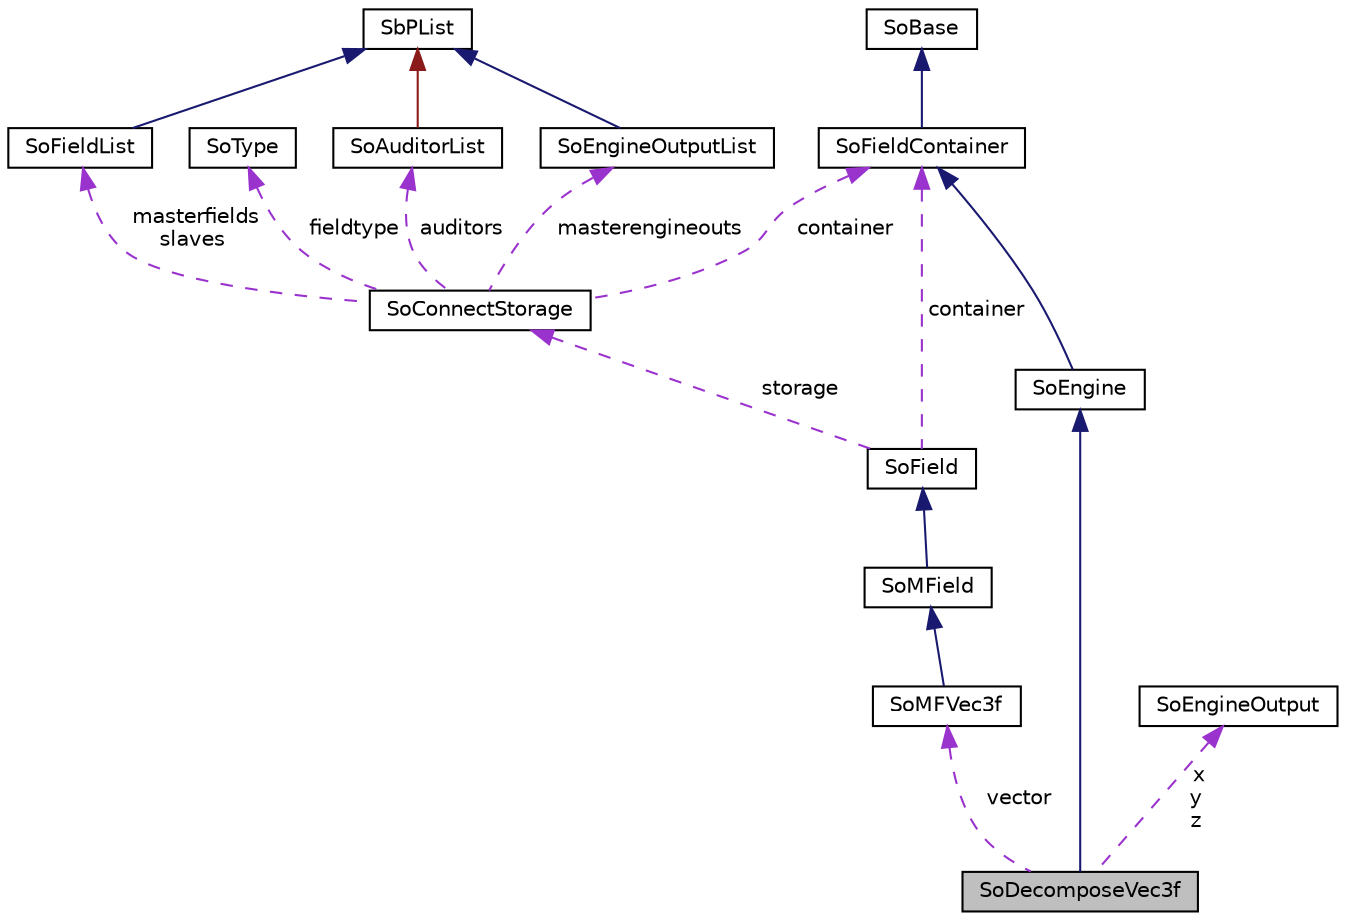 digraph "SoDecomposeVec3f"
{
 // LATEX_PDF_SIZE
  edge [fontname="Helvetica",fontsize="10",labelfontname="Helvetica",labelfontsize="10"];
  node [fontname="Helvetica",fontsize="10",shape=record];
  Node1 [label="SoDecomposeVec3f",height=0.2,width=0.4,color="black", fillcolor="grey75", style="filled", fontcolor="black",tooltip="The SoDecomposeVec3f class is used to decompose 3D vectors into three floats."];
  Node2 -> Node1 [dir="back",color="midnightblue",fontsize="10",style="solid",fontname="Helvetica"];
  Node2 [label="SoEngine",height=0.2,width=0.4,color="black", fillcolor="white", style="filled",URL="$classSoEngine.html",tooltip="SoEngine is the base class for Coin engines."];
  Node3 -> Node2 [dir="back",color="midnightblue",fontsize="10",style="solid",fontname="Helvetica"];
  Node3 [label="SoFieldContainer",height=0.2,width=0.4,color="black", fillcolor="white", style="filled",URL="$classSoFieldContainer.html",tooltip="The SoFieldContainer class is a base class for all classes that contain fields."];
  Node4 -> Node3 [dir="back",color="midnightblue",fontsize="10",style="solid",fontname="Helvetica"];
  Node4 [label="SoBase",height=0.2,width=0.4,color="black", fillcolor="white", style="filled",URL="$classSoBase.html",tooltip="The SoBase class is the top-level superclass for a number of class-hierarchies."];
  Node5 -> Node1 [dir="back",color="darkorchid3",fontsize="10",style="dashed",label=" x\ny\nz" ,fontname="Helvetica"];
  Node5 [label="SoEngineOutput",height=0.2,width=0.4,color="black", fillcolor="white", style="filled",URL="$classSoEngineOutput.html",tooltip="The SoEngineOutput class is the output slots in SoEngine instances."];
  Node6 -> Node1 [dir="back",color="darkorchid3",fontsize="10",style="dashed",label=" vector" ,fontname="Helvetica"];
  Node6 [label="SoMFVec3f",height=0.2,width=0.4,color="black", fillcolor="white", style="filled",URL="$classSoMFVec3f.html",tooltip="The SoMFVec3f class is a container for SbVec3f vectors."];
  Node7 -> Node6 [dir="back",color="midnightblue",fontsize="10",style="solid",fontname="Helvetica"];
  Node7 [label="SoMField",height=0.2,width=0.4,color="black", fillcolor="white", style="filled",URL="$classSoMField.html",tooltip="The SoMField class is the base class for fields which can contain multiple values."];
  Node8 -> Node7 [dir="back",color="midnightblue",fontsize="10",style="solid",fontname="Helvetica"];
  Node8 [label="SoField",height=0.2,width=0.4,color="black", fillcolor="white", style="filled",URL="$classSoField.html",tooltip="The SoField class is the top-level abstract base class for fields."];
  Node3 -> Node8 [dir="back",color="darkorchid3",fontsize="10",style="dashed",label=" container" ,fontname="Helvetica"];
  Node9 -> Node8 [dir="back",color="darkorchid3",fontsize="10",style="dashed",label=" storage" ,fontname="Helvetica"];
  Node9 [label="SoConnectStorage",height=0.2,width=0.4,color="black", fillcolor="white", style="filled",URL="$classSoConnectStorage.html",tooltip=" "];
  Node10 -> Node9 [dir="back",color="darkorchid3",fontsize="10",style="dashed",label=" masterfields\nslaves" ,fontname="Helvetica"];
  Node10 [label="SoFieldList",height=0.2,width=0.4,color="black", fillcolor="white", style="filled",URL="$classSoFieldList.html",tooltip="The SoFieldList class is a container for pointers to SoField objects."];
  Node11 -> Node10 [dir="back",color="midnightblue",fontsize="10",style="solid",fontname="Helvetica"];
  Node11 [label="SbPList",height=0.2,width=0.4,color="black", fillcolor="white", style="filled",URL="$classSbPList.html",tooltip="The SbPList class is a container class for void pointers."];
  Node12 -> Node9 [dir="back",color="darkorchid3",fontsize="10",style="dashed",label=" auditors" ,fontname="Helvetica"];
  Node12 [label="SoAuditorList",height=0.2,width=0.4,color="black", fillcolor="white", style="filled",URL="$classSoAuditorList.html",tooltip="The SoAuditorList class is used to keep track of auditors for certain object classes."];
  Node11 -> Node12 [dir="back",color="firebrick4",fontsize="10",style="solid",fontname="Helvetica"];
  Node3 -> Node9 [dir="back",color="darkorchid3",fontsize="10",style="dashed",label=" container" ,fontname="Helvetica"];
  Node13 -> Node9 [dir="back",color="darkorchid3",fontsize="10",style="dashed",label=" fieldtype" ,fontname="Helvetica"];
  Node13 [label="SoType",height=0.2,width=0.4,color="black", fillcolor="white", style="filled",URL="$classSoType.html",tooltip="The SoType class is the basis for the runtime type system in Coin."];
  Node14 -> Node9 [dir="back",color="darkorchid3",fontsize="10",style="dashed",label=" masterengineouts" ,fontname="Helvetica"];
  Node14 [label="SoEngineOutputList",height=0.2,width=0.4,color="black", fillcolor="white", style="filled",URL="$classSoEngineOutputList.html",tooltip="The SoEngineOutputList class is a container for SoEngineOutput objects."];
  Node11 -> Node14 [dir="back",color="midnightblue",fontsize="10",style="solid",fontname="Helvetica"];
}
